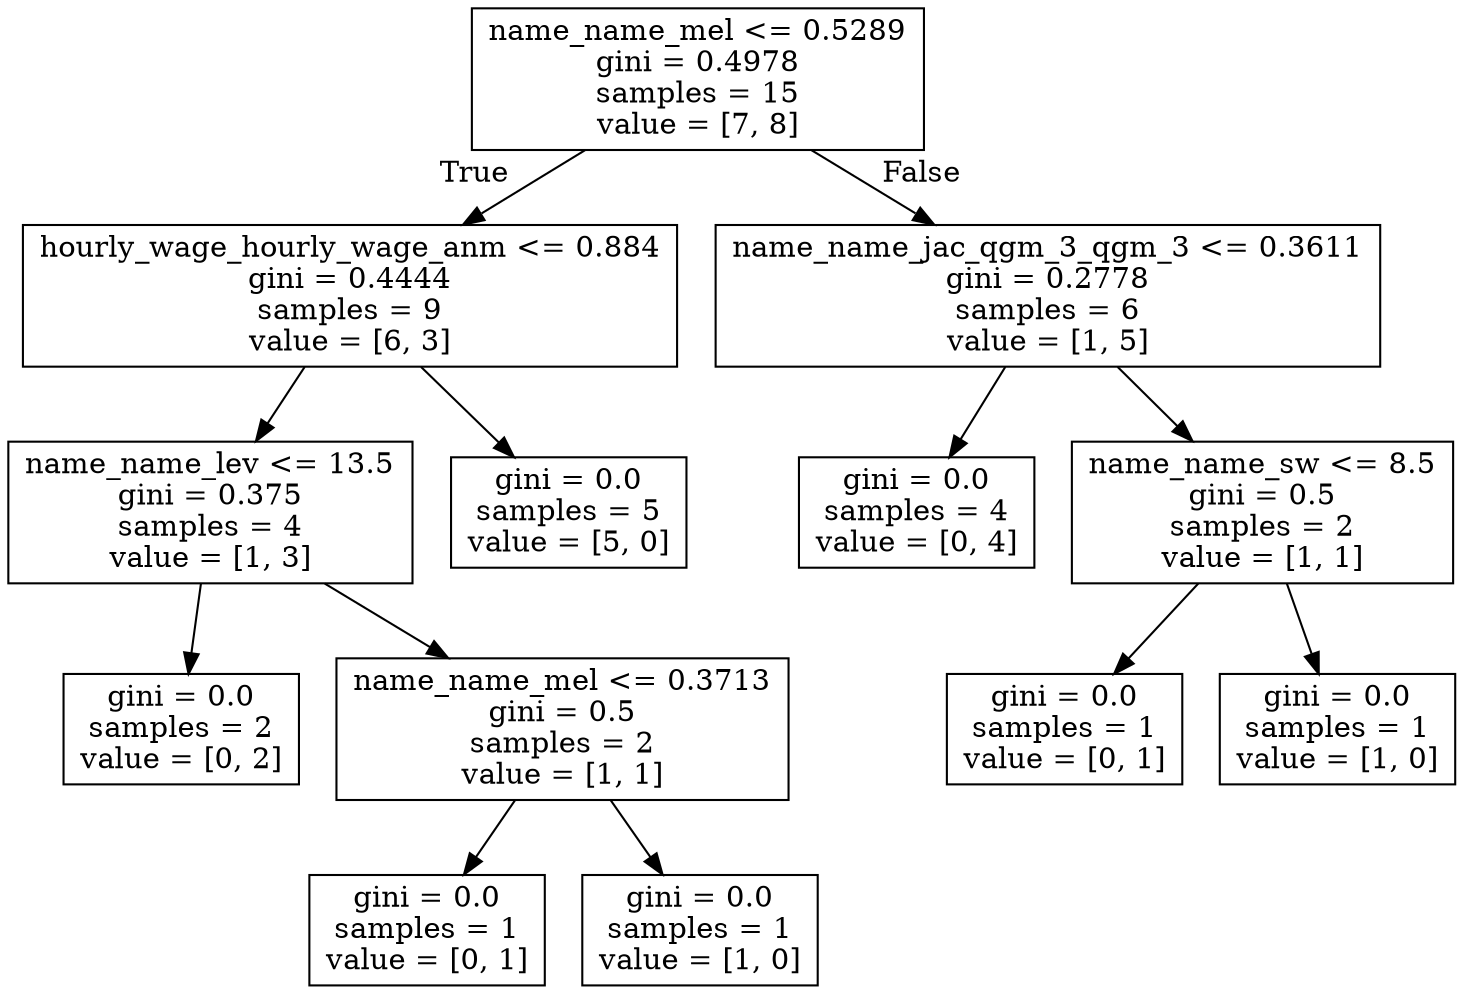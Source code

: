 digraph Tree {
node [shape=box] ;
0 [label="name_name_mel <= 0.5289\ngini = 0.4978\nsamples = 15\nvalue = [7, 8]"] ;
1 [label="hourly_wage_hourly_wage_anm <= 0.884\ngini = 0.4444\nsamples = 9\nvalue = [6, 3]"] ;
0 -> 1 [labeldistance=2.5, labelangle=45, headlabel="True"] ;
2 [label="name_name_lev <= 13.5\ngini = 0.375\nsamples = 4\nvalue = [1, 3]"] ;
1 -> 2 ;
3 [label="gini = 0.0\nsamples = 2\nvalue = [0, 2]"] ;
2 -> 3 ;
4 [label="name_name_mel <= 0.3713\ngini = 0.5\nsamples = 2\nvalue = [1, 1]"] ;
2 -> 4 ;
5 [label="gini = 0.0\nsamples = 1\nvalue = [0, 1]"] ;
4 -> 5 ;
6 [label="gini = 0.0\nsamples = 1\nvalue = [1, 0]"] ;
4 -> 6 ;
7 [label="gini = 0.0\nsamples = 5\nvalue = [5, 0]"] ;
1 -> 7 ;
8 [label="name_name_jac_qgm_3_qgm_3 <= 0.3611\ngini = 0.2778\nsamples = 6\nvalue = [1, 5]"] ;
0 -> 8 [labeldistance=2.5, labelangle=-45, headlabel="False"] ;
9 [label="gini = 0.0\nsamples = 4\nvalue = [0, 4]"] ;
8 -> 9 ;
10 [label="name_name_sw <= 8.5\ngini = 0.5\nsamples = 2\nvalue = [1, 1]"] ;
8 -> 10 ;
11 [label="gini = 0.0\nsamples = 1\nvalue = [0, 1]"] ;
10 -> 11 ;
12 [label="gini = 0.0\nsamples = 1\nvalue = [1, 0]"] ;
10 -> 12 ;
}